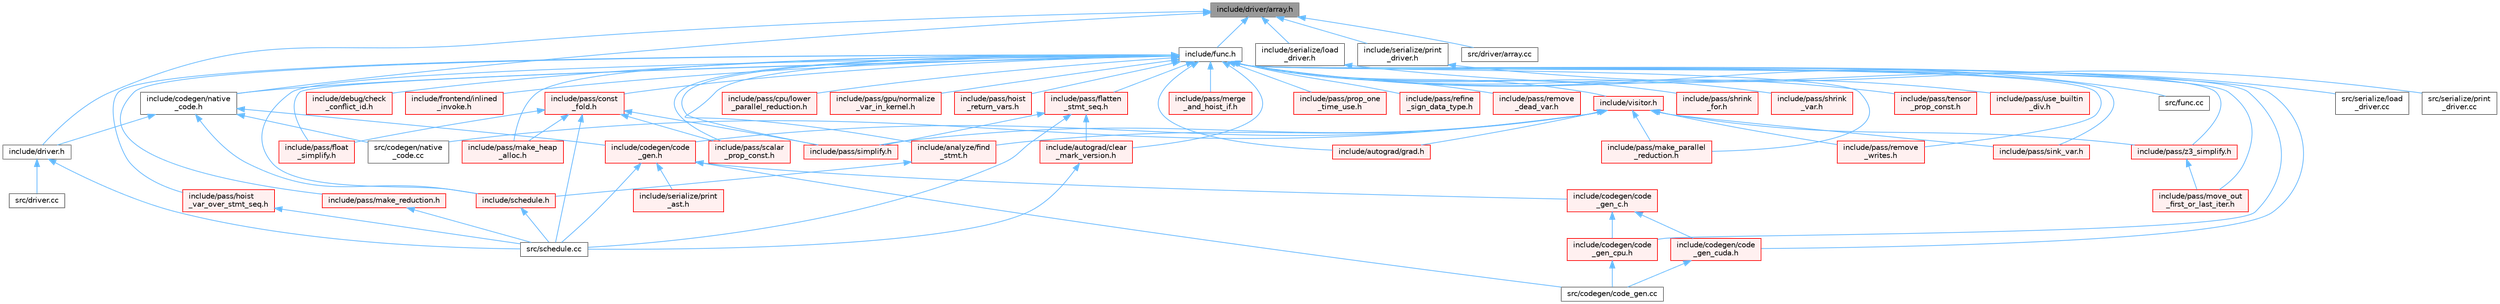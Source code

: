 digraph "include/driver/array.h"
{
 // LATEX_PDF_SIZE
  bgcolor="transparent";
  edge [fontname=Helvetica,fontsize=10,labelfontname=Helvetica,labelfontsize=10];
  node [fontname=Helvetica,fontsize=10,shape=box,height=0.2,width=0.4];
  Node1 [label="include/driver/array.h",height=0.2,width=0.4,color="gray40", fillcolor="grey60", style="filled", fontcolor="black",tooltip=" "];
  Node1 -> Node2 [dir="back",color="steelblue1",style="solid"];
  Node2 [label="include/codegen/native\l_code.h",height=0.2,width=0.4,color="grey40", fillcolor="white", style="filled",URL="$native__code_8h.html",tooltip=" "];
  Node2 -> Node3 [dir="back",color="steelblue1",style="solid"];
  Node3 [label="include/codegen/code\l_gen.h",height=0.2,width=0.4,color="red", fillcolor="#FFF0F0", style="filled",URL="$include_2codegen_2code__gen_8h.html",tooltip=" "];
  Node3 -> Node4 [dir="back",color="steelblue1",style="solid"];
  Node4 [label="include/codegen/code\l_gen_c.h",height=0.2,width=0.4,color="red", fillcolor="#FFF0F0", style="filled",URL="$include_2codegen_2code__gen__c_8h.html",tooltip=" "];
  Node4 -> Node5 [dir="back",color="steelblue1",style="solid"];
  Node5 [label="include/codegen/code\l_gen_cpu.h",height=0.2,width=0.4,color="red", fillcolor="#FFF0F0", style="filled",URL="$code__gen__cpu_8h.html",tooltip=" "];
  Node5 -> Node6 [dir="back",color="steelblue1",style="solid"];
  Node6 [label="src/codegen/code_gen.cc",height=0.2,width=0.4,color="grey40", fillcolor="white", style="filled",URL="$code__gen_8cc.html",tooltip=" "];
  Node4 -> Node8 [dir="back",color="steelblue1",style="solid"];
  Node8 [label="include/codegen/code\l_gen_cuda.h",height=0.2,width=0.4,color="red", fillcolor="#FFF0F0", style="filled",URL="$code__gen__cuda_8h.html",tooltip=" "];
  Node8 -> Node6 [dir="back",color="steelblue1",style="solid"];
  Node3 -> Node11 [dir="back",color="steelblue1",style="solid"];
  Node11 [label="include/serialize/print\l_ast.h",height=0.2,width=0.4,color="red", fillcolor="#FFF0F0", style="filled",URL="$print__ast_8h.html",tooltip=" "];
  Node3 -> Node6 [dir="back",color="steelblue1",style="solid"];
  Node3 -> Node17 [dir="back",color="steelblue1",style="solid"];
  Node17 [label="src/schedule.cc",height=0.2,width=0.4,color="grey40", fillcolor="white", style="filled",URL="$schedule_8cc.html",tooltip=" "];
  Node2 -> Node18 [dir="back",color="steelblue1",style="solid"];
  Node18 [label="include/driver.h",height=0.2,width=0.4,color="grey40", fillcolor="white", style="filled",URL="$driver_8h.html",tooltip=" "];
  Node18 -> Node19 [dir="back",color="steelblue1",style="solid"];
  Node19 [label="src/driver.cc",height=0.2,width=0.4,color="grey40", fillcolor="white", style="filled",URL="$driver_8cc.html",tooltip=" "];
  Node18 -> Node17 [dir="back",color="steelblue1",style="solid"];
  Node2 -> Node20 [dir="back",color="steelblue1",style="solid"];
  Node20 [label="include/schedule.h",height=0.2,width=0.4,color="red", fillcolor="#FFF0F0", style="filled",URL="$schedule_8h.html",tooltip=" "];
  Node20 -> Node17 [dir="back",color="steelblue1",style="solid"];
  Node2 -> Node51 [dir="back",color="steelblue1",style="solid"];
  Node51 [label="src/codegen/native\l_code.cc",height=0.2,width=0.4,color="grey40", fillcolor="white", style="filled",URL="$native__code_8cc.html",tooltip=" "];
  Node1 -> Node18 [dir="back",color="steelblue1",style="solid"];
  Node1 -> Node52 [dir="back",color="steelblue1",style="solid"];
  Node52 [label="include/func.h",height=0.2,width=0.4,color="grey40", fillcolor="white", style="filled",URL="$func_8h.html",tooltip=" "];
  Node52 -> Node53 [dir="back",color="steelblue1",style="solid"];
  Node53 [label="include/analyze/find\l_stmt.h",height=0.2,width=0.4,color="red", fillcolor="#FFF0F0", style="filled",URL="$find__stmt_8h.html",tooltip=" "];
  Node53 -> Node20 [dir="back",color="steelblue1",style="solid"];
  Node52 -> Node76 [dir="back",color="steelblue1",style="solid"];
  Node76 [label="include/autograd/clear\l_mark_version.h",height=0.2,width=0.4,color="red", fillcolor="#FFF0F0", style="filled",URL="$clear__mark__version_8h.html",tooltip=" "];
  Node76 -> Node17 [dir="back",color="steelblue1",style="solid"];
  Node52 -> Node78 [dir="back",color="steelblue1",style="solid"];
  Node78 [label="include/autograd/grad.h",height=0.2,width=0.4,color="red", fillcolor="#FFF0F0", style="filled",URL="$grad_8h.html",tooltip=" "];
  Node52 -> Node5 [dir="back",color="steelblue1",style="solid"];
  Node52 -> Node8 [dir="back",color="steelblue1",style="solid"];
  Node52 -> Node2 [dir="back",color="steelblue1",style="solid"];
  Node52 -> Node79 [dir="back",color="steelblue1",style="solid"];
  Node79 [label="include/debug/check\l_conflict_id.h",height=0.2,width=0.4,color="red", fillcolor="#FFF0F0", style="filled",URL="$check__conflict__id_8h.html",tooltip=" "];
  Node52 -> Node81 [dir="back",color="steelblue1",style="solid"];
  Node81 [label="include/frontend/inlined\l_invoke.h",height=0.2,width=0.4,color="red", fillcolor="#FFF0F0", style="filled",URL="$inlined__invoke_8h.html",tooltip=" "];
  Node52 -> Node83 [dir="back",color="steelblue1",style="solid"];
  Node83 [label="include/pass/const\l_fold.h",height=0.2,width=0.4,color="red", fillcolor="#FFF0F0", style="filled",URL="$const__fold_8h.html",tooltip=" "];
  Node83 -> Node86 [dir="back",color="steelblue1",style="solid"];
  Node86 [label="include/pass/float\l_simplify.h",height=0.2,width=0.4,color="red", fillcolor="#FFF0F0", style="filled",URL="$float__simplify_8h.html",tooltip=" "];
  Node83 -> Node88 [dir="back",color="steelblue1",style="solid"];
  Node88 [label="include/pass/make_heap\l_alloc.h",height=0.2,width=0.4,color="red", fillcolor="#FFF0F0", style="filled",URL="$make__heap__alloc_8h.html",tooltip=" "];
  Node83 -> Node90 [dir="back",color="steelblue1",style="solid"];
  Node90 [label="include/pass/scalar\l_prop_const.h",height=0.2,width=0.4,color="red", fillcolor="#FFF0F0", style="filled",URL="$scalar__prop__const_8h.html",tooltip=" "];
  Node83 -> Node92 [dir="back",color="steelblue1",style="solid"];
  Node92 [label="include/pass/simplify.h",height=0.2,width=0.4,color="red", fillcolor="#FFF0F0", style="filled",URL="$simplify_8h.html",tooltip=" "];
  Node83 -> Node17 [dir="back",color="steelblue1",style="solid"];
  Node52 -> Node103 [dir="back",color="steelblue1",style="solid"];
  Node103 [label="include/pass/cpu/lower\l_parallel_reduction.h",height=0.2,width=0.4,color="red", fillcolor="#FFF0F0", style="filled",URL="$cpu_2lower__parallel__reduction_8h.html",tooltip=" "];
  Node52 -> Node104 [dir="back",color="steelblue1",style="solid"];
  Node104 [label="include/pass/flatten\l_stmt_seq.h",height=0.2,width=0.4,color="red", fillcolor="#FFF0F0", style="filled",URL="$flatten__stmt__seq_8h.html",tooltip=" "];
  Node104 -> Node76 [dir="back",color="steelblue1",style="solid"];
  Node104 -> Node92 [dir="back",color="steelblue1",style="solid"];
  Node104 -> Node17 [dir="back",color="steelblue1",style="solid"];
  Node52 -> Node86 [dir="back",color="steelblue1",style="solid"];
  Node52 -> Node109 [dir="back",color="steelblue1",style="solid"];
  Node109 [label="include/pass/gpu/normalize\l_var_in_kernel.h",height=0.2,width=0.4,color="red", fillcolor="#FFF0F0", style="filled",URL="$normalize__var__in__kernel_8h.html",tooltip=" "];
  Node52 -> Node110 [dir="back",color="steelblue1",style="solid"];
  Node110 [label="include/pass/hoist\l_return_vars.h",height=0.2,width=0.4,color="red", fillcolor="#FFF0F0", style="filled",URL="$hoist__return__vars_8h.html",tooltip=" "];
  Node52 -> Node112 [dir="back",color="steelblue1",style="solid"];
  Node112 [label="include/pass/hoist\l_var_over_stmt_seq.h",height=0.2,width=0.4,color="red", fillcolor="#FFF0F0", style="filled",URL="$hoist__var__over__stmt__seq_8h.html",tooltip=" "];
  Node112 -> Node17 [dir="back",color="steelblue1",style="solid"];
  Node52 -> Node88 [dir="back",color="steelblue1",style="solid"];
  Node52 -> Node113 [dir="back",color="steelblue1",style="solid"];
  Node113 [label="include/pass/make_parallel\l_reduction.h",height=0.2,width=0.4,color="red", fillcolor="#FFF0F0", style="filled",URL="$make__parallel__reduction_8h.html",tooltip=" "];
  Node52 -> Node114 [dir="back",color="steelblue1",style="solid"];
  Node114 [label="include/pass/make_reduction.h",height=0.2,width=0.4,color="red", fillcolor="#FFF0F0", style="filled",URL="$make__reduction_8h.html",tooltip=" "];
  Node114 -> Node17 [dir="back",color="steelblue1",style="solid"];
  Node52 -> Node116 [dir="back",color="steelblue1",style="solid"];
  Node116 [label="include/pass/merge\l_and_hoist_if.h",height=0.2,width=0.4,color="red", fillcolor="#FFF0F0", style="filled",URL="$merge__and__hoist__if_8h.html",tooltip=" "];
  Node52 -> Node117 [dir="back",color="steelblue1",style="solid"];
  Node117 [label="include/pass/move_out\l_first_or_last_iter.h",height=0.2,width=0.4,color="red", fillcolor="#FFF0F0", style="filled",URL="$move__out__first__or__last__iter_8h.html",tooltip=" "];
  Node52 -> Node119 [dir="back",color="steelblue1",style="solid"];
  Node119 [label="include/pass/prop_one\l_time_use.h",height=0.2,width=0.4,color="red", fillcolor="#FFF0F0", style="filled",URL="$prop__one__time__use_8h.html",tooltip=" "];
  Node52 -> Node120 [dir="back",color="steelblue1",style="solid"];
  Node120 [label="include/pass/refine\l_sign_data_type.h",height=0.2,width=0.4,color="red", fillcolor="#FFF0F0", style="filled",URL="$refine__sign__data__type_8h.html",tooltip=" "];
  Node52 -> Node122 [dir="back",color="steelblue1",style="solid"];
  Node122 [label="include/pass/remove\l_dead_var.h",height=0.2,width=0.4,color="red", fillcolor="#FFF0F0", style="filled",URL="$remove__dead__var_8h.html",tooltip=" "];
  Node52 -> Node123 [dir="back",color="steelblue1",style="solid"];
  Node123 [label="include/pass/remove\l_writes.h",height=0.2,width=0.4,color="red", fillcolor="#FFF0F0", style="filled",URL="$remove__writes_8h.html",tooltip=" "];
  Node52 -> Node90 [dir="back",color="steelblue1",style="solid"];
  Node52 -> Node125 [dir="back",color="steelblue1",style="solid"];
  Node125 [label="include/pass/shrink\l_for.h",height=0.2,width=0.4,color="red", fillcolor="#FFF0F0", style="filled",URL="$shrink__for_8h.html",tooltip=" "];
  Node52 -> Node126 [dir="back",color="steelblue1",style="solid"];
  Node126 [label="include/pass/shrink\l_var.h",height=0.2,width=0.4,color="red", fillcolor="#FFF0F0", style="filled",URL="$shrink__var_8h.html",tooltip=" "];
  Node52 -> Node92 [dir="back",color="steelblue1",style="solid"];
  Node52 -> Node127 [dir="back",color="steelblue1",style="solid"];
  Node127 [label="include/pass/sink_var.h",height=0.2,width=0.4,color="red", fillcolor="#FFF0F0", style="filled",URL="$sink__var_8h.html",tooltip=" "];
  Node52 -> Node128 [dir="back",color="steelblue1",style="solid"];
  Node128 [label="include/pass/tensor\l_prop_const.h",height=0.2,width=0.4,color="red", fillcolor="#FFF0F0", style="filled",URL="$tensor__prop__const_8h.html",tooltip=" "];
  Node52 -> Node129 [dir="back",color="steelblue1",style="solid"];
  Node129 [label="include/pass/use_builtin\l_div.h",height=0.2,width=0.4,color="red", fillcolor="#FFF0F0", style="filled",URL="$use__builtin__div_8h.html",tooltip=" "];
  Node52 -> Node131 [dir="back",color="steelblue1",style="solid"];
  Node131 [label="include/pass/z3_simplify.h",height=0.2,width=0.4,color="red", fillcolor="#FFF0F0", style="filled",URL="$z3__simplify_8h.html",tooltip=" "];
  Node131 -> Node117 [dir="back",color="steelblue1",style="solid"];
  Node52 -> Node20 [dir="back",color="steelblue1",style="solid"];
  Node52 -> Node132 [dir="back",color="steelblue1",style="solid"];
  Node132 [label="include/visitor.h",height=0.2,width=0.4,color="red", fillcolor="#FFF0F0", style="filled",URL="$visitor_8h.html",tooltip=" "];
  Node132 -> Node53 [dir="back",color="steelblue1",style="solid"];
  Node132 -> Node78 [dir="back",color="steelblue1",style="solid"];
  Node132 -> Node3 [dir="back",color="steelblue1",style="solid"];
  Node132 -> Node113 [dir="back",color="steelblue1",style="solid"];
  Node132 -> Node123 [dir="back",color="steelblue1",style="solid"];
  Node132 -> Node92 [dir="back",color="steelblue1",style="solid"];
  Node132 -> Node127 [dir="back",color="steelblue1",style="solid"];
  Node132 -> Node131 [dir="back",color="steelblue1",style="solid"];
  Node132 -> Node51 [dir="back",color="steelblue1",style="solid"];
  Node52 -> Node181 [dir="back",color="steelblue1",style="solid"];
  Node181 [label="src/func.cc",height=0.2,width=0.4,color="grey40", fillcolor="white", style="filled",URL="$func_8cc.html",tooltip=" "];
  Node1 -> Node182 [dir="back",color="steelblue1",style="solid"];
  Node182 [label="include/serialize/load\l_driver.h",height=0.2,width=0.4,color="grey40", fillcolor="white", style="filled",URL="$load__driver_8h.html",tooltip=" "];
  Node182 -> Node183 [dir="back",color="steelblue1",style="solid"];
  Node183 [label="src/serialize/load\l_driver.cc",height=0.2,width=0.4,color="grey40", fillcolor="white", style="filled",URL="$load__driver_8cc.html",tooltip=" "];
  Node1 -> Node184 [dir="back",color="steelblue1",style="solid"];
  Node184 [label="include/serialize/print\l_driver.h",height=0.2,width=0.4,color="grey40", fillcolor="white", style="filled",URL="$print__driver_8h.html",tooltip=" "];
  Node184 -> Node185 [dir="back",color="steelblue1",style="solid"];
  Node185 [label="src/serialize/print\l_driver.cc",height=0.2,width=0.4,color="grey40", fillcolor="white", style="filled",URL="$print__driver_8cc.html",tooltip=" "];
  Node1 -> Node186 [dir="back",color="steelblue1",style="solid"];
  Node186 [label="src/driver/array.cc",height=0.2,width=0.4,color="grey40", fillcolor="white", style="filled",URL="$array_8cc.html",tooltip=" "];
}
